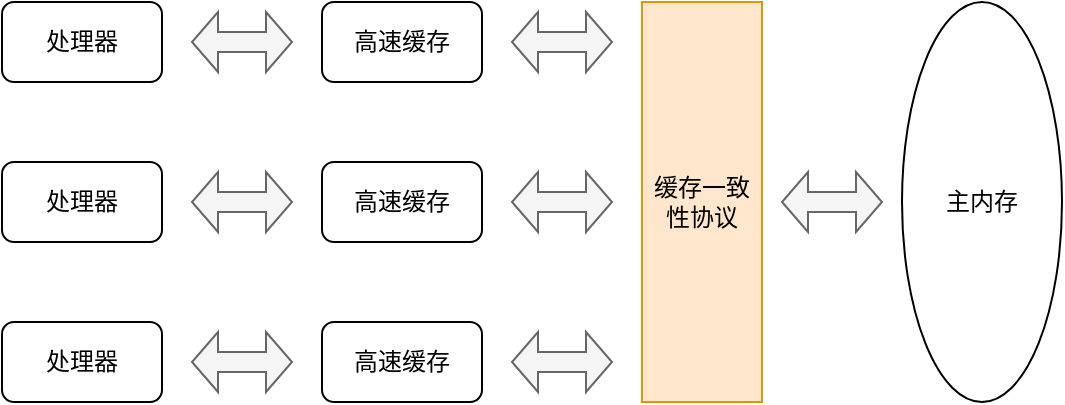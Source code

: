 <mxfile version="10.6.7" type="device"><diagram id="S_OBdwdSXuJPdmz4CMDR" name="Page-1"><mxGraphModel dx="715" dy="493" grid="1" gridSize="10" guides="1" tooltips="1" connect="1" arrows="1" fold="1" page="1" pageScale="1" pageWidth="850" pageHeight="1100" math="0" shadow="0"><root><mxCell id="0"/><mxCell id="1" parent="0"/><mxCell id="CzhLh9oOl-FxeylOA4xn-2" value="处理器" style="rounded=1;whiteSpace=wrap;html=1;" vertex="1" parent="1"><mxGeometry x="80" y="80" width="80" height="40" as="geometry"/></mxCell><mxCell id="CzhLh9oOl-FxeylOA4xn-3" value="处理器" style="rounded=1;whiteSpace=wrap;html=1;" vertex="1" parent="1"><mxGeometry x="80" y="160" width="80" height="40" as="geometry"/></mxCell><mxCell id="CzhLh9oOl-FxeylOA4xn-4" value="处理器" style="rounded=1;whiteSpace=wrap;html=1;" vertex="1" parent="1"><mxGeometry x="80" y="240" width="80" height="40" as="geometry"/></mxCell><mxCell id="CzhLh9oOl-FxeylOA4xn-5" value="高速缓存" style="rounded=1;whiteSpace=wrap;html=1;" vertex="1" parent="1"><mxGeometry x="240" y="80" width="80" height="40" as="geometry"/></mxCell><mxCell id="CzhLh9oOl-FxeylOA4xn-6" value="高速缓存" style="rounded=1;whiteSpace=wrap;html=1;" vertex="1" parent="1"><mxGeometry x="240" y="160" width="80" height="40" as="geometry"/></mxCell><mxCell id="CzhLh9oOl-FxeylOA4xn-7" value="高速缓存" style="rounded=1;whiteSpace=wrap;html=1;" vertex="1" parent="1"><mxGeometry x="240" y="240" width="80" height="40" as="geometry"/></mxCell><mxCell id="CzhLh9oOl-FxeylOA4xn-8" value="缓存一致性协议" style="rounded=0;whiteSpace=wrap;html=1;fillColor=#ffe6cc;strokeColor=#d79b00;" vertex="1" parent="1"><mxGeometry x="400" y="80" width="60" height="200" as="geometry"/></mxCell><mxCell id="CzhLh9oOl-FxeylOA4xn-9" value="主内存" style="ellipse;whiteSpace=wrap;html=1;" vertex="1" parent="1"><mxGeometry x="530" y="80" width="80" height="200" as="geometry"/></mxCell><mxCell id="CzhLh9oOl-FxeylOA4xn-18" value="" style="html=1;shadow=0;dashed=0;align=center;verticalAlign=middle;shape=mxgraph.arrows2.twoWayArrow;dy=0.67;dx=13;fillColor=#f5f5f5;strokeColor=#666666;fontColor=#333333;" vertex="1" parent="1"><mxGeometry x="175" y="165" width="50" height="30" as="geometry"/></mxCell><mxCell id="CzhLh9oOl-FxeylOA4xn-21" value="" style="html=1;shadow=0;dashed=0;align=center;verticalAlign=middle;shape=mxgraph.arrows2.twoWayArrow;dy=0.67;dx=13;fillColor=#f5f5f5;strokeColor=#666666;fontColor=#333333;" vertex="1" parent="1"><mxGeometry x="175" y="85" width="50" height="30" as="geometry"/></mxCell><mxCell id="CzhLh9oOl-FxeylOA4xn-22" value="" style="html=1;shadow=0;dashed=0;align=center;verticalAlign=middle;shape=mxgraph.arrows2.twoWayArrow;dy=0.67;dx=13;fillColor=#f5f5f5;strokeColor=#666666;fontColor=#333333;" vertex="1" parent="1"><mxGeometry x="175" y="245" width="50" height="30" as="geometry"/></mxCell><mxCell id="CzhLh9oOl-FxeylOA4xn-23" value="" style="html=1;shadow=0;dashed=0;align=center;verticalAlign=middle;shape=mxgraph.arrows2.twoWayArrow;dy=0.67;dx=13;fillColor=#f5f5f5;strokeColor=#666666;fontColor=#333333;" vertex="1" parent="1"><mxGeometry x="335" y="85" width="50" height="30" as="geometry"/></mxCell><mxCell id="CzhLh9oOl-FxeylOA4xn-24" value="" style="html=1;shadow=0;dashed=0;align=center;verticalAlign=middle;shape=mxgraph.arrows2.twoWayArrow;dy=0.67;dx=13;fillColor=#f5f5f5;strokeColor=#666666;fontColor=#333333;" vertex="1" parent="1"><mxGeometry x="335" y="165" width="50" height="30" as="geometry"/></mxCell><mxCell id="CzhLh9oOl-FxeylOA4xn-26" value="" style="html=1;shadow=0;dashed=0;align=center;verticalAlign=middle;shape=mxgraph.arrows2.twoWayArrow;dy=0.67;dx=13;fillColor=#f5f5f5;strokeColor=#666666;fontColor=#333333;" vertex="1" parent="1"><mxGeometry x="335" y="245" width="50" height="30" as="geometry"/></mxCell><mxCell id="CzhLh9oOl-FxeylOA4xn-27" value="" style="html=1;shadow=0;dashed=0;align=center;verticalAlign=middle;shape=mxgraph.arrows2.twoWayArrow;dy=0.67;dx=13;fillColor=#f5f5f5;strokeColor=#666666;fontColor=#333333;" vertex="1" parent="1"><mxGeometry x="470" y="165" width="50" height="30" as="geometry"/></mxCell></root></mxGraphModel></diagram><diagram id="hUJ43fMN60jPUiBgBzkn" name="Page-2"><mxGraphModel dx="715" dy="493" grid="0" gridSize="10" guides="1" tooltips="1" connect="1" arrows="1" fold="1" page="1" pageScale="1" pageWidth="850" pageHeight="1100" math="0" shadow="0"><root><mxCell id="kHS-m-IsyzN3hhuw6UUd-0"/><mxCell id="kHS-m-IsyzN3hhuw6UUd-1" parent="kHS-m-IsyzN3hhuw6UUd-0"/><mxCell id="kHS-m-IsyzN3hhuw6UUd-8" style="edgeStyle=orthogonalEdgeStyle;rounded=0;orthogonalLoop=1;jettySize=auto;html=1;exitX=0.5;exitY=1;exitDx=0;exitDy=0;entryX=0.5;entryY=0;entryDx=0;entryDy=0;endArrow=none;endFill=0;" edge="1" parent="kHS-m-IsyzN3hhuw6UUd-1" source="kHS-m-IsyzN3hhuw6UUd-2" target="kHS-m-IsyzN3hhuw6UUd-3"><mxGeometry relative="1" as="geometry"/></mxCell><mxCell id="kHS-m-IsyzN3hhuw6UUd-2" value="Core1" style="rounded=0;whiteSpace=wrap;html=1;fillColor=#f8cecc;strokeColor=#b85450;" vertex="1" parent="kHS-m-IsyzN3hhuw6UUd-1"><mxGeometry x="120" y="80" width="80" height="40" as="geometry"/></mxCell><mxCell id="kHS-m-IsyzN3hhuw6UUd-9" style="edgeStyle=orthogonalEdgeStyle;rounded=0;orthogonalLoop=1;jettySize=auto;html=1;exitX=0.5;exitY=1;exitDx=0;exitDy=0;entryX=0.5;entryY=0;entryDx=0;entryDy=0;endArrow=none;endFill=0;fillColor=#dae8fc;strokeColor=#6c8ebf;" edge="1" parent="kHS-m-IsyzN3hhuw6UUd-1" source="kHS-m-IsyzN3hhuw6UUd-3" target="kHS-m-IsyzN3hhuw6UUd-4"><mxGeometry relative="1" as="geometry"/></mxCell><mxCell id="kHS-m-IsyzN3hhuw6UUd-3" value="L1 Cache" style="rounded=0;whiteSpace=wrap;html=1;fillColor=#dae8fc;strokeColor=#6c8ebf;" vertex="1" parent="kHS-m-IsyzN3hhuw6UUd-1"><mxGeometry x="120" y="140" width="80" height="20" as="geometry"/></mxCell><mxCell id="kHS-m-IsyzN3hhuw6UUd-23" style="edgeStyle=orthogonalEdgeStyle;rounded=0;orthogonalLoop=1;jettySize=auto;html=1;exitX=0.5;exitY=1;exitDx=0;exitDy=0;entryX=0.5;entryY=0;entryDx=0;entryDy=0;endArrow=none;endFill=0;strokeWidth=2;strokeColor=#A680B8;" edge="1" parent="kHS-m-IsyzN3hhuw6UUd-1" source="kHS-m-IsyzN3hhuw6UUd-4" target="kHS-m-IsyzN3hhuw6UUd-12"><mxGeometry relative="1" as="geometry"/></mxCell><mxCell id="kHS-m-IsyzN3hhuw6UUd-4" value="L2 Cache" style="rounded=0;whiteSpace=wrap;html=1;fillColor=#dae8fc;strokeColor=#6c8ebf;" vertex="1" parent="kHS-m-IsyzN3hhuw6UUd-1"><mxGeometry x="120" y="180" width="80" height="20" as="geometry"/></mxCell><mxCell id="kHS-m-IsyzN3hhuw6UUd-10" style="edgeStyle=orthogonalEdgeStyle;rounded=0;orthogonalLoop=1;jettySize=auto;html=1;exitX=0.5;exitY=1;exitDx=0;exitDy=0;entryX=0.5;entryY=0;entryDx=0;entryDy=0;endArrow=none;endFill=0;" edge="1" parent="kHS-m-IsyzN3hhuw6UUd-1" source="kHS-m-IsyzN3hhuw6UUd-5" target="kHS-m-IsyzN3hhuw6UUd-6"><mxGeometry relative="1" as="geometry"/></mxCell><mxCell id="kHS-m-IsyzN3hhuw6UUd-5" value="Core2" style="rounded=0;whiteSpace=wrap;html=1;fillColor=#f8cecc;strokeColor=#b85450;" vertex="1" parent="kHS-m-IsyzN3hhuw6UUd-1"><mxGeometry x="320" y="80" width="80" height="40" as="geometry"/></mxCell><mxCell id="kHS-m-IsyzN3hhuw6UUd-11" style="edgeStyle=orthogonalEdgeStyle;rounded=0;orthogonalLoop=1;jettySize=auto;html=1;exitX=0.5;exitY=1;exitDx=0;exitDy=0;entryX=0.5;entryY=0;entryDx=0;entryDy=0;endArrow=none;endFill=0;fillColor=#dae8fc;strokeColor=#6c8ebf;" edge="1" parent="kHS-m-IsyzN3hhuw6UUd-1" source="kHS-m-IsyzN3hhuw6UUd-6" target="kHS-m-IsyzN3hhuw6UUd-7"><mxGeometry relative="1" as="geometry"/></mxCell><mxCell id="kHS-m-IsyzN3hhuw6UUd-6" value="L1 Cache" style="rounded=0;whiteSpace=wrap;html=1;fillColor=#dae8fc;strokeColor=#6c8ebf;" vertex="1" parent="kHS-m-IsyzN3hhuw6UUd-1"><mxGeometry x="320" y="140" width="80" height="20" as="geometry"/></mxCell><mxCell id="kHS-m-IsyzN3hhuw6UUd-24" style="edgeStyle=orthogonalEdgeStyle;rounded=0;orthogonalLoop=1;jettySize=auto;html=1;exitX=0.5;exitY=1;exitDx=0;exitDy=0;entryX=0.5;entryY=0;entryDx=0;entryDy=0;endArrow=none;endFill=0;strokeWidth=2;strokeColor=#A680B8;" edge="1" parent="kHS-m-IsyzN3hhuw6UUd-1" source="kHS-m-IsyzN3hhuw6UUd-7" target="kHS-m-IsyzN3hhuw6UUd-12"><mxGeometry relative="1" as="geometry"/></mxCell><mxCell id="kHS-m-IsyzN3hhuw6UUd-7" value="L2 Cache" style="rounded=0;whiteSpace=wrap;html=1;fillColor=#dae8fc;strokeColor=#6c8ebf;" vertex="1" parent="kHS-m-IsyzN3hhuw6UUd-1"><mxGeometry x="320" y="180" width="80" height="20" as="geometry"/></mxCell><mxCell id="kHS-m-IsyzN3hhuw6UUd-16" style="edgeStyle=none;rounded=0;orthogonalLoop=1;jettySize=auto;html=1;exitX=0.5;exitY=1;exitDx=0;exitDy=0;entryX=0.5;entryY=0;entryDx=0;entryDy=0;endArrow=none;endFill=0;" edge="1" parent="kHS-m-IsyzN3hhuw6UUd-1" source="kHS-m-IsyzN3hhuw6UUd-12" target="kHS-m-IsyzN3hhuw6UUd-13"><mxGeometry relative="1" as="geometry"/></mxCell><mxCell id="kHS-m-IsyzN3hhuw6UUd-12" value="L3 Cache" style="rounded=0;whiteSpace=wrap;html=1;fillColor=#d5e8d4;strokeColor=#82b366;" vertex="1" parent="kHS-m-IsyzN3hhuw6UUd-1"><mxGeometry x="120" y="260" width="280" height="20" as="geometry"/></mxCell><mxCell id="kHS-m-IsyzN3hhuw6UUd-13" value="Memory" style="rounded=0;whiteSpace=wrap;html=1;fillColor=#d5e8d4;strokeColor=#82b366;" vertex="1" parent="kHS-m-IsyzN3hhuw6UUd-1"><mxGeometry x="120" y="300" width="280" height="20" as="geometry"/></mxCell><mxCell id="kHS-m-IsyzN3hhuw6UUd-18" value="&lt;font style=&quot;font-size: 14px&quot;&gt;Logical Processor&lt;/font&gt;" style="text;html=1;resizable=0;points=[];autosize=1;align=left;verticalAlign=top;spacingTop=-4;" vertex="1" parent="kHS-m-IsyzN3hhuw6UUd-1"><mxGeometry x="470" y="90" width="130" height="20" as="geometry"/></mxCell><mxCell id="kHS-m-IsyzN3hhuw6UUd-19" value="" style="shape=curlyBracket;whiteSpace=wrap;html=1;rounded=1;rotation=180;" vertex="1" parent="kHS-m-IsyzN3hhuw6UUd-1"><mxGeometry x="440" y="130" width="20" height="80" as="geometry"/></mxCell><mxCell id="kHS-m-IsyzN3hhuw6UUd-20" value="&lt;font style=&quot;font-size: 14px&quot;&gt;Local Cache&lt;/font&gt;" style="text;html=1;resizable=0;points=[];autosize=1;align=left;verticalAlign=top;spacingTop=-4;" vertex="1" parent="kHS-m-IsyzN3hhuw6UUd-1"><mxGeometry x="470" y="160" width="90" height="20" as="geometry"/></mxCell><mxCell id="kHS-m-IsyzN3hhuw6UUd-21" value="&lt;font style=&quot;font-size: 14px&quot;&gt;Shared Cache&lt;/font&gt;" style="text;html=1;resizable=0;points=[];autosize=1;align=left;verticalAlign=top;spacingTop=-4;" vertex="1" parent="kHS-m-IsyzN3hhuw6UUd-1"><mxGeometry x="470" y="260" width="110" height="20" as="geometry"/></mxCell><mxCell id="kHS-m-IsyzN3hhuw6UUd-22" value="&lt;font style=&quot;font-size: 14px&quot;&gt;Shared Memory&lt;/font&gt;" style="text;html=1;resizable=0;points=[];autosize=1;align=left;verticalAlign=top;spacingTop=-4;" vertex="1" parent="kHS-m-IsyzN3hhuw6UUd-1"><mxGeometry x="470" y="300" width="120" height="20" as="geometry"/></mxCell><mxCell id="kHS-m-IsyzN3hhuw6UUd-25" value="&lt;span style=&quot;font-size: 14px&quot;&gt;Data Bus&lt;/span&gt;" style="text;html=1;resizable=0;points=[];autosize=1;align=left;verticalAlign=top;spacingTop=-4;" vertex="1" parent="kHS-m-IsyzN3hhuw6UUd-1"><mxGeometry x="470" y="220" width="70" height="20" as="geometry"/></mxCell></root></mxGraphModel></diagram><diagram id="tnCyddphjQExeggxMVbY" name="Page-3"><mxGraphModel dx="715" dy="493" grid="0" gridSize="10" guides="1" tooltips="1" connect="1" arrows="1" fold="1" page="1" pageScale="1" pageWidth="850" pageHeight="1100" math="0" shadow="0"><root><mxCell id="GiYknysmWN_DqdwKkdiB-0"/><mxCell id="GiYknysmWN_DqdwKkdiB-1" parent="GiYknysmWN_DqdwKkdiB-0"/><mxCell id="xZwpmuroBe1Gb2ssiwDC-5" value="" style="rounded=0;whiteSpace=wrap;html=1;fillColor=#dae8fc;strokeColor=#6c8ebf;" vertex="1" parent="GiYknysmWN_DqdwKkdiB-1"><mxGeometry x="120" y="210" width="120" height="70" as="geometry"/></mxCell><mxCell id="xZwpmuroBe1Gb2ssiwDC-11" style="edgeStyle=orthogonalEdgeStyle;rounded=0;orthogonalLoop=1;jettySize=auto;html=1;exitX=0.5;exitY=1;exitDx=0;exitDy=0;endArrow=none;endFill=0;strokeColor=#000000;strokeWidth=2;" edge="1" parent="GiYknysmWN_DqdwKkdiB-1" source="GiYknysmWN_DqdwKkdiB-2"><mxGeometry relative="1" as="geometry"><mxPoint x="160" y="185" as="targetPoint"/></mxGeometry></mxCell><mxCell id="GiYknysmWN_DqdwKkdiB-2" value="" style="rounded=0;whiteSpace=wrap;html=1;" vertex="1" parent="GiYknysmWN_DqdwKkdiB-1"><mxGeometry x="120" y="110" width="80" height="50" as="geometry"/></mxCell><mxCell id="xZwpmuroBe1Gb2ssiwDC-12" style="edgeStyle=orthogonalEdgeStyle;rounded=0;orthogonalLoop=1;jettySize=auto;html=1;exitX=0.5;exitY=1;exitDx=0;exitDy=0;entryX=0.5;entryY=0;entryDx=0;entryDy=0;endArrow=none;endFill=0;strokeColor=#000000;strokeWidth=2;" edge="1" parent="GiYknysmWN_DqdwKkdiB-1" source="xZwpmuroBe1Gb2ssiwDC-0" target="xZwpmuroBe1Gb2ssiwDC-8"><mxGeometry relative="1" as="geometry"/></mxCell><mxCell id="xZwpmuroBe1Gb2ssiwDC-0" value="" style="rounded=0;whiteSpace=wrap;html=1;" vertex="1" parent="GiYknysmWN_DqdwKkdiB-1"><mxGeometry x="240" y="110" width="80" height="50" as="geometry"/></mxCell><mxCell id="xZwpmuroBe1Gb2ssiwDC-18" style="edgeStyle=orthogonalEdgeStyle;rounded=0;orthogonalLoop=1;jettySize=auto;html=1;exitX=0.5;exitY=1;exitDx=0;exitDy=0;entryX=0.5;entryY=0;entryDx=0;entryDy=0;endArrow=none;endFill=0;strokeColor=#000000;strokeWidth=1;" edge="1" parent="GiYknysmWN_DqdwKkdiB-1" source="xZwpmuroBe1Gb2ssiwDC-1" target="GiYknysmWN_DqdwKkdiB-2"><mxGeometry relative="1" as="geometry"/></mxCell><mxCell id="xZwpmuroBe1Gb2ssiwDC-1" value="CPU1" style="ellipse;whiteSpace=wrap;html=1;aspect=fixed;" vertex="1" parent="GiYknysmWN_DqdwKkdiB-1"><mxGeometry x="140" y="40" width="40" height="40" as="geometry"/></mxCell><mxCell id="xZwpmuroBe1Gb2ssiwDC-19" style="edgeStyle=orthogonalEdgeStyle;rounded=0;orthogonalLoop=1;jettySize=auto;html=1;exitX=0.5;exitY=1;exitDx=0;exitDy=0;entryX=0.5;entryY=0;entryDx=0;entryDy=0;endArrow=none;endFill=0;strokeColor=#000000;strokeWidth=1;" edge="1" parent="GiYknysmWN_DqdwKkdiB-1" source="xZwpmuroBe1Gb2ssiwDC-2" target="xZwpmuroBe1Gb2ssiwDC-0"><mxGeometry relative="1" as="geometry"/></mxCell><mxCell id="xZwpmuroBe1Gb2ssiwDC-2" value="CPU2" style="ellipse;whiteSpace=wrap;html=1;aspect=fixed;" vertex="1" parent="GiYknysmWN_DqdwKkdiB-1"><mxGeometry x="260" y="40" width="40" height="40" as="geometry"/></mxCell><mxCell id="xZwpmuroBe1Gb2ssiwDC-13" style="edgeStyle=orthogonalEdgeStyle;rounded=0;orthogonalLoop=1;jettySize=auto;html=1;exitX=0.5;exitY=1;exitDx=0;exitDy=0;endArrow=none;endFill=0;strokeColor=#000000;strokeWidth=2;" edge="1" parent="GiYknysmWN_DqdwKkdiB-1" source="xZwpmuroBe1Gb2ssiwDC-3"><mxGeometry relative="1" as="geometry"><mxPoint x="400" y="185" as="targetPoint"/></mxGeometry></mxCell><mxCell id="xZwpmuroBe1Gb2ssiwDC-3" value="" style="rounded=0;whiteSpace=wrap;html=1;" vertex="1" parent="GiYknysmWN_DqdwKkdiB-1"><mxGeometry x="360" y="110" width="80" height="50" as="geometry"/></mxCell><mxCell id="xZwpmuroBe1Gb2ssiwDC-20" style="edgeStyle=orthogonalEdgeStyle;rounded=0;orthogonalLoop=1;jettySize=auto;html=1;exitX=0.5;exitY=1;exitDx=0;exitDy=0;entryX=0.5;entryY=0;entryDx=0;entryDy=0;endArrow=none;endFill=0;strokeColor=#000000;strokeWidth=1;" edge="1" parent="GiYknysmWN_DqdwKkdiB-1" source="xZwpmuroBe1Gb2ssiwDC-4" target="xZwpmuroBe1Gb2ssiwDC-3"><mxGeometry relative="1" as="geometry"/></mxCell><mxCell id="xZwpmuroBe1Gb2ssiwDC-37" style="edgeStyle=orthogonalEdgeStyle;curved=1;rounded=0;orthogonalLoop=1;jettySize=auto;html=1;exitX=1;exitY=0.5;exitDx=0;exitDy=0;entryX=1;entryY=0.5;entryDx=0;entryDy=0;startArrow=none;startFill=0;endArrow=classic;endFill=1;strokeColor=#000000;strokeWidth=1;fontSize=16;" edge="1" parent="GiYknysmWN_DqdwKkdiB-1" source="xZwpmuroBe1Gb2ssiwDC-4" target="xZwpmuroBe1Gb2ssiwDC-35"><mxGeometry relative="1" as="geometry"/></mxCell><mxCell id="xZwpmuroBe1Gb2ssiwDC-4" value="CPU3" style="ellipse;whiteSpace=wrap;html=1;aspect=fixed;" vertex="1" parent="GiYknysmWN_DqdwKkdiB-1"><mxGeometry x="380" y="40" width="40" height="40" as="geometry"/></mxCell><mxCell id="xZwpmuroBe1Gb2ssiwDC-17" style="edgeStyle=orthogonalEdgeStyle;rounded=0;orthogonalLoop=1;jettySize=auto;html=1;exitX=0.5;exitY=0;exitDx=0;exitDy=0;endArrow=none;endFill=0;strokeColor=#000000;strokeWidth=2;" edge="1" parent="GiYknysmWN_DqdwKkdiB-1" source="xZwpmuroBe1Gb2ssiwDC-5"><mxGeometry relative="1" as="geometry"><mxPoint x="180" y="185" as="targetPoint"/></mxGeometry></mxCell><mxCell id="xZwpmuroBe1Gb2ssiwDC-6" value="内存" style="text;html=1;resizable=0;points=[];autosize=1;align=left;verticalAlign=top;spacingTop=-4;" vertex="1" parent="GiYknysmWN_DqdwKkdiB-1"><mxGeometry x="165" y="258" width="40" height="20" as="geometry"/></mxCell><mxCell id="xZwpmuroBe1Gb2ssiwDC-10" style="edgeStyle=orthogonalEdgeStyle;rounded=0;orthogonalLoop=1;jettySize=auto;html=1;exitX=0.75;exitY=1;exitDx=0;exitDy=0;endArrow=none;endFill=0;strokeColor=#000000;strokeWidth=2;" edge="1" parent="GiYknysmWN_DqdwKkdiB-1" source="xZwpmuroBe1Gb2ssiwDC-8" target="xZwpmuroBe1Gb2ssiwDC-9"><mxGeometry relative="1" as="geometry"/></mxCell><mxCell id="xZwpmuroBe1Gb2ssiwDC-8" value="" style="rounded=0;whiteSpace=wrap;html=1;fillColor=#f5f5f5;strokeColor=#666666;fontColor=#333333;" vertex="1" parent="GiYknysmWN_DqdwKkdiB-1"><mxGeometry x="120" y="180" width="320" height="10" as="geometry"/></mxCell><mxCell id="xZwpmuroBe1Gb2ssiwDC-9" value="&lt;font style=&quot;font-size: 16px&quot;&gt;读写设备&lt;/font&gt;" style="text;html=1;resizable=0;points=[];autosize=1;align=left;verticalAlign=top;spacingTop=-4;" vertex="1" parent="GiYknysmWN_DqdwKkdiB-1"><mxGeometry x="320" y="235" width="80" height="20" as="geometry"/></mxCell><mxCell id="xZwpmuroBe1Gb2ssiwDC-21" value="Cache" style="text;html=1;resizable=0;points=[];autosize=1;align=left;verticalAlign=top;spacingTop=-4;" vertex="1" parent="GiYknysmWN_DqdwKkdiB-1"><mxGeometry x="140" y="110" width="50" height="20" as="geometry"/></mxCell><mxCell id="xZwpmuroBe1Gb2ssiwDC-22" value="Cache" style="text;html=1;resizable=0;points=[];autosize=1;align=left;verticalAlign=top;spacingTop=-4;" vertex="1" parent="GiYknysmWN_DqdwKkdiB-1"><mxGeometry x="260" y="110" width="50" height="20" as="geometry"/></mxCell><mxCell id="xZwpmuroBe1Gb2ssiwDC-23" value="Cache" style="text;html=1;resizable=0;points=[];autosize=1;align=left;verticalAlign=top;spacingTop=-4;" vertex="1" parent="GiYknysmWN_DqdwKkdiB-1"><mxGeometry x="379" y="110" width="50" height="20" as="geometry"/></mxCell><mxCell id="xZwpmuroBe1Gb2ssiwDC-33" style="edgeStyle=orthogonalEdgeStyle;curved=1;rounded=0;orthogonalLoop=1;jettySize=auto;html=1;exitX=0;exitY=0.5;exitDx=0;exitDy=0;entryX=0;entryY=0.5;entryDx=0;entryDy=0;startArrow=none;startFill=0;endArrow=classic;endFill=1;strokeColor=#000000;strokeWidth=1;fontSize=16;" edge="1" parent="GiYknysmWN_DqdwKkdiB-1" source="xZwpmuroBe1Gb2ssiwDC-30" target="xZwpmuroBe1Gb2ssiwDC-31"><mxGeometry relative="1" as="geometry"><Array as="points"><mxPoint x="90" y="243"/><mxPoint x="90" y="145"/></Array></mxGeometry></mxCell><mxCell id="xZwpmuroBe1Gb2ssiwDC-36" style="edgeStyle=orthogonalEdgeStyle;curved=1;rounded=0;orthogonalLoop=1;jettySize=auto;html=1;exitX=1;exitY=0.5;exitDx=0;exitDy=0;entryX=0.5;entryY=1;entryDx=0;entryDy=0;startArrow=none;startFill=0;endArrow=classic;endFill=1;strokeColor=#000000;strokeWidth=1;fontSize=16;" edge="1" parent="GiYknysmWN_DqdwKkdiB-1" source="xZwpmuroBe1Gb2ssiwDC-30" target="xZwpmuroBe1Gb2ssiwDC-34"><mxGeometry relative="1" as="geometry"/></mxCell><mxCell id="xZwpmuroBe1Gb2ssiwDC-39" style="edgeStyle=orthogonalEdgeStyle;curved=1;rounded=0;orthogonalLoop=1;jettySize=auto;html=1;exitX=0.5;exitY=0;exitDx=0;exitDy=0;entryX=1;entryY=0.5;entryDx=0;entryDy=0;startArrow=none;startFill=0;endArrow=classic;endFill=1;strokeColor=#000000;strokeWidth=1;fontSize=16;" edge="1" parent="GiYknysmWN_DqdwKkdiB-1" source="xZwpmuroBe1Gb2ssiwDC-30" target="xZwpmuroBe1Gb2ssiwDC-2"><mxGeometry relative="1" as="geometry"><Array as="points"><mxPoint x="180" y="200"/><mxPoint x="340" y="200"/><mxPoint x="340" y="60"/></Array></mxGeometry></mxCell><mxCell id="xZwpmuroBe1Gb2ssiwDC-30" value="u ：5" style="rounded=0;whiteSpace=wrap;html=1;fontSize=16;" vertex="1" parent="GiYknysmWN_DqdwKkdiB-1"><mxGeometry x="155" y="233" width="50" height="20" as="geometry"/></mxCell><mxCell id="xZwpmuroBe1Gb2ssiwDC-38" style="edgeStyle=orthogonalEdgeStyle;curved=1;rounded=0;orthogonalLoop=1;jettySize=auto;html=1;exitX=1;exitY=0.5;exitDx=0;exitDy=0;entryX=1;entryY=0.5;entryDx=0;entryDy=0;startArrow=none;startFill=0;endArrow=classic;endFill=1;strokeColor=#000000;strokeWidth=1;fontSize=16;" edge="1" parent="GiYknysmWN_DqdwKkdiB-1" source="xZwpmuroBe1Gb2ssiwDC-31" target="xZwpmuroBe1Gb2ssiwDC-1"><mxGeometry relative="1" as="geometry"><Array as="points"><mxPoint x="210" y="145"/><mxPoint x="210" y="60"/></Array></mxGeometry></mxCell><mxCell id="xZwpmuroBe1Gb2ssiwDC-31" value="u ：5" style="rounded=0;whiteSpace=wrap;html=1;" vertex="1" parent="GiYknysmWN_DqdwKkdiB-1"><mxGeometry x="125" y="135" width="40" height="20" as="geometry"/></mxCell><mxCell id="xZwpmuroBe1Gb2ssiwDC-34" value="u ：5" style="rounded=0;whiteSpace=wrap;html=1;" vertex="1" parent="GiYknysmWN_DqdwKkdiB-1"><mxGeometry x="360" y="135" width="40" height="20" as="geometry"/></mxCell><mxCell id="xZwpmuroBe1Gb2ssiwDC-35" value="u = 7" style="rounded=0;whiteSpace=wrap;html=1;fillColor=#ffe6cc;strokeColor=#d79b00;" vertex="1" parent="GiYknysmWN_DqdwKkdiB-1"><mxGeometry x="400" y="135" width="40" height="20" as="geometry"/></mxCell><mxCell id="xZwpmuroBe1Gb2ssiwDC-42" value="1" style="ellipse;whiteSpace=wrap;html=1;aspect=fixed;fontSize=16;" vertex="1" parent="GiYknysmWN_DqdwKkdiB-1"><mxGeometry x="65" y="185" width="20" height="20" as="geometry"/></mxCell><mxCell id="xZwpmuroBe1Gb2ssiwDC-43" value="2" style="ellipse;whiteSpace=wrap;html=1;aspect=fixed;fontSize=16;" vertex="1" parent="GiYknysmWN_DqdwKkdiB-1"><mxGeometry x="290" y="240" width="20" height="20" as="geometry"/></mxCell><mxCell id="xZwpmuroBe1Gb2ssiwDC-44" value="3" style="ellipse;whiteSpace=wrap;html=1;aspect=fixed;fontSize=16;" vertex="1" parent="GiYknysmWN_DqdwKkdiB-1"><mxGeometry x="469" y="80" width="20" height="20" as="geometry"/></mxCell><mxCell id="xZwpmuroBe1Gb2ssiwDC-45" value="4" style="ellipse;whiteSpace=wrap;html=1;aspect=fixed;fontSize=16;" vertex="1" parent="GiYknysmWN_DqdwKkdiB-1"><mxGeometry x="220" y="80" width="20" height="20" as="geometry"/></mxCell><mxCell id="xZwpmuroBe1Gb2ssiwDC-47" value="5" style="ellipse;whiteSpace=wrap;html=1;aspect=fixed;fontSize=16;" vertex="1" parent="GiYknysmWN_DqdwKkdiB-1"><mxGeometry x="349" y="80" width="20" height="20" as="geometry"/></mxCell><mxCell id="xZwpmuroBe1Gb2ssiwDC-48" value="u = ？" style="rounded=0;whiteSpace=wrap;html=1;fillColor=#f8cecc;strokeColor=#b85450;" vertex="1" parent="GiYknysmWN_DqdwKkdiB-1"><mxGeometry x="200" y="40" width="40" height="20" as="geometry"/></mxCell><mxCell id="xZwpmuroBe1Gb2ssiwDC-49" value="u = ？" style="rounded=0;whiteSpace=wrap;html=1;fillColor=#f8cecc;strokeColor=#b85450;" vertex="1" parent="GiYknysmWN_DqdwKkdiB-1"><mxGeometry x="320" y="40" width="40" height="20" as="geometry"/></mxCell></root></mxGraphModel></diagram></mxfile>